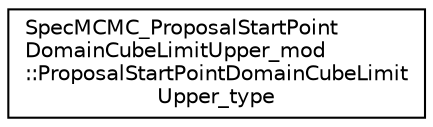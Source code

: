 digraph "Graphical Class Hierarchy"
{
 // LATEX_PDF_SIZE
  edge [fontname="Helvetica",fontsize="10",labelfontname="Helvetica",labelfontsize="10"];
  node [fontname="Helvetica",fontsize="10",shape=record];
  rankdir="LR";
  Node0 [label="SpecMCMC_ProposalStartPoint\lDomainCubeLimitUpper_mod\l::ProposalStartPointDomainCubeLimit\lUpper_type",height=0.2,width=0.4,color="black", fillcolor="white", style="filled",URL="$structSpecMCMC__ProposalStartPointDomainCubeLimitUpper__mod_1_1ProposalStartPointDomainCubeLimitUpper__type.html",tooltip=" "];
}
